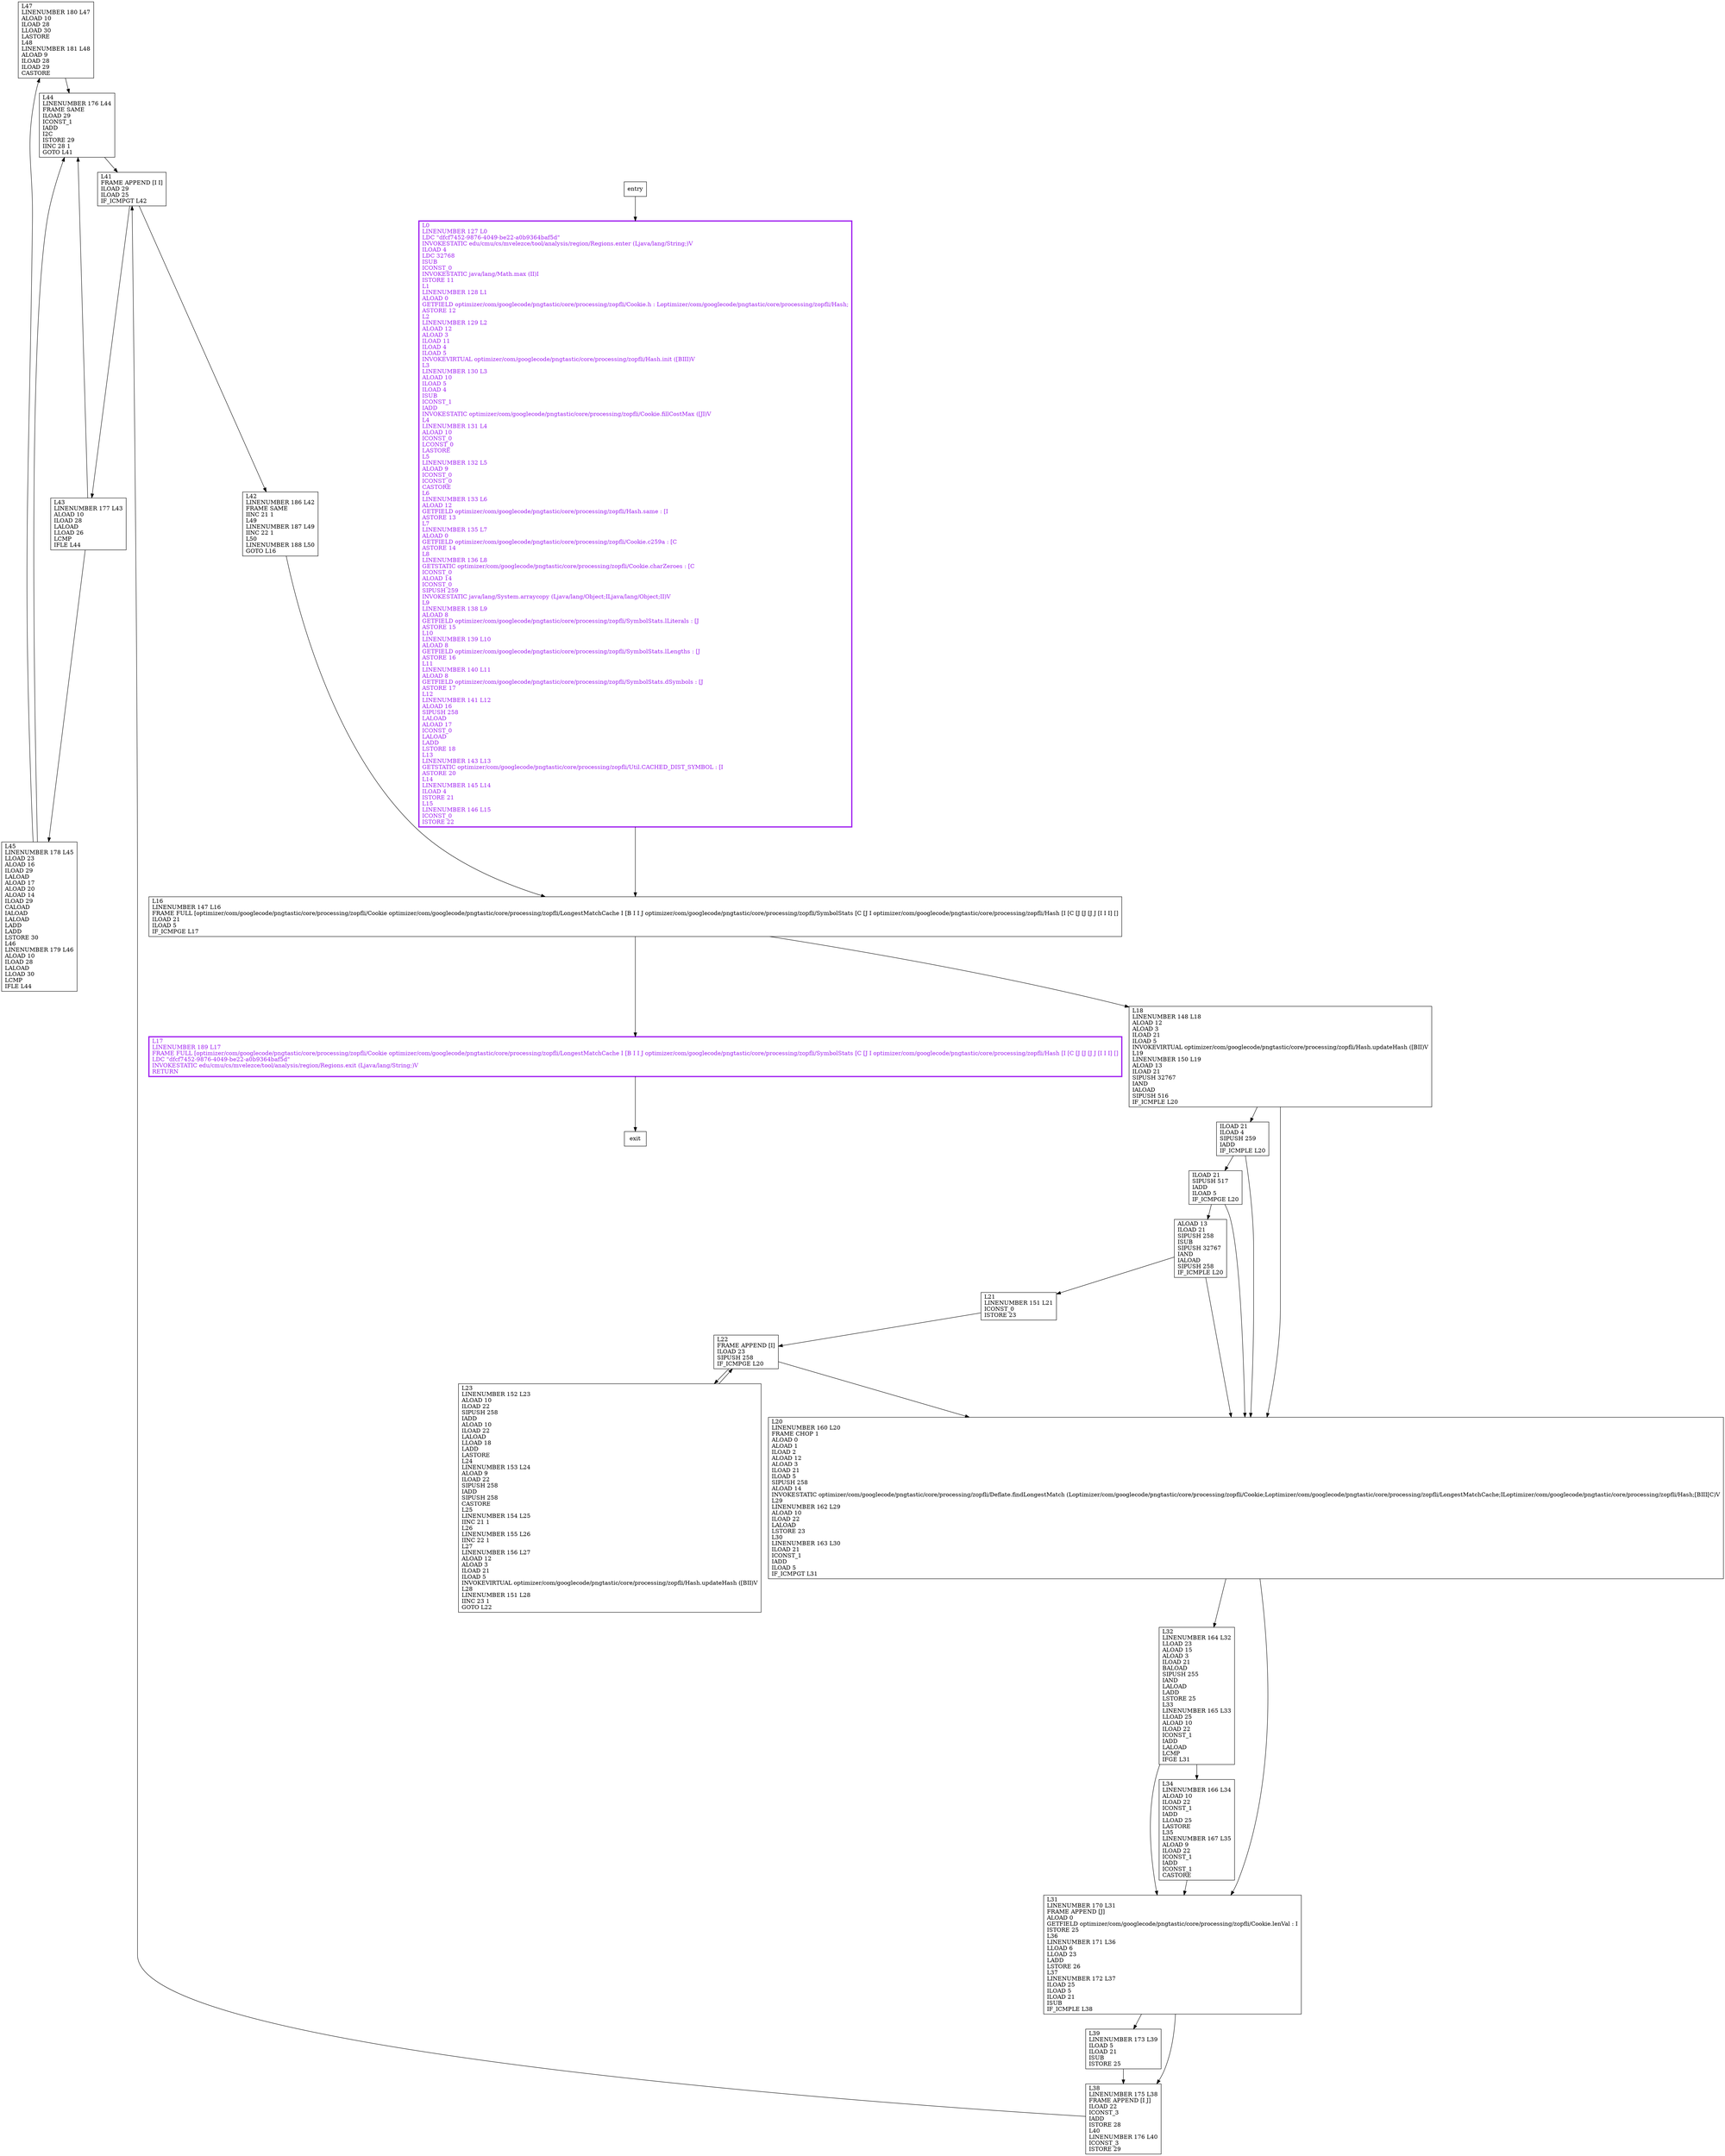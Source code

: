 digraph bestLengths {
node [shape=record];
1650813924 [label="L47\lLINENUMBER 180 L47\lALOAD 10\lILOAD 28\lLLOAD 30\lLASTORE\lL48\lLINENUMBER 181 L48\lALOAD 9\lILOAD 28\lILOAD 29\lCASTORE\l"];
596470015 [label="L32\lLINENUMBER 164 L32\lLLOAD 23\lALOAD 15\lALOAD 3\lILOAD 21\lBALOAD\lSIPUSH 255\lIAND\lLALOAD\lLADD\lLSTORE 25\lL33\lLINENUMBER 165 L33\lLLOAD 25\lALOAD 10\lILOAD 22\lICONST_1\lIADD\lLALOAD\lLCMP\lIFGE L31\l"];
127791068 [label="L23\lLINENUMBER 152 L23\lALOAD 10\lILOAD 22\lSIPUSH 258\lIADD\lALOAD 10\lILOAD 22\lLALOAD\lLLOAD 18\lLADD\lLASTORE\lL24\lLINENUMBER 153 L24\lALOAD 9\lILOAD 22\lSIPUSH 258\lIADD\lSIPUSH 258\lCASTORE\lL25\lLINENUMBER 154 L25\lIINC 21 1\lL26\lLINENUMBER 155 L26\lIINC 22 1\lL27\lLINENUMBER 156 L27\lALOAD 12\lALOAD 3\lILOAD 21\lILOAD 5\lINVOKEVIRTUAL optimizer/com/googlecode/pngtastic/core/processing/zopfli/Hash.updateHash ([BII)V\lL28\lLINENUMBER 151 L28\lIINC 23 1\lGOTO L22\l"];
375466577 [label="ILOAD 21\lSIPUSH 517\lIADD\lILOAD 5\lIF_ICMPGE L20\l"];
1408482749 [label="L16\lLINENUMBER 147 L16\lFRAME FULL [optimizer/com/googlecode/pngtastic/core/processing/zopfli/Cookie optimizer/com/googlecode/pngtastic/core/processing/zopfli/LongestMatchCache I [B I I J optimizer/com/googlecode/pngtastic/core/processing/zopfli/SymbolStats [C [J I optimizer/com/googlecode/pngtastic/core/processing/zopfli/Hash [I [C [J [J [J J [I I I] []\lILOAD 21\lILOAD 5\lIF_ICMPGE L17\l"];
405896924 [label="L22\lFRAME APPEND [I]\lILOAD 23\lSIPUSH 258\lIF_ICMPGE L20\l"];
746074699 [label="L21\lLINENUMBER 151 L21\lICONST_0\lISTORE 23\l"];
1309335839 [label="L31\lLINENUMBER 170 L31\lFRAME APPEND [J]\lALOAD 0\lGETFIELD optimizer/com/googlecode/pngtastic/core/processing/zopfli/Cookie.lenVal : I\lISTORE 25\lL36\lLINENUMBER 171 L36\lLLOAD 6\lLLOAD 23\lLADD\lLSTORE 26\lL37\lLINENUMBER 172 L37\lILOAD 25\lILOAD 5\lILOAD 21\lISUB\lIF_ICMPLE L38\l"];
36657658 [label="L20\lLINENUMBER 160 L20\lFRAME CHOP 1\lALOAD 0\lALOAD 1\lILOAD 2\lALOAD 12\lALOAD 3\lILOAD 21\lILOAD 5\lSIPUSH 258\lALOAD 14\lINVOKESTATIC optimizer/com/googlecode/pngtastic/core/processing/zopfli/Deflate.findLongestMatch (Loptimizer/com/googlecode/pngtastic/core/processing/zopfli/Cookie;Loptimizer/com/googlecode/pngtastic/core/processing/zopfli/LongestMatchCache;ILoptimizer/com/googlecode/pngtastic/core/processing/zopfli/Hash;[BIII[C)V\lL29\lLINENUMBER 162 L29\lALOAD 10\lILOAD 22\lLALOAD\lLSTORE 23\lL30\lLINENUMBER 163 L30\lILOAD 21\lICONST_1\lIADD\lILOAD 5\lIF_ICMPGT L31\l"];
1991278377 [label="L43\lLINENUMBER 177 L43\lALOAD 10\lILOAD 28\lLALOAD\lLLOAD 26\lLCMP\lIFLE L44\l"];
1481818223 [label="L38\lLINENUMBER 175 L38\lFRAME APPEND [I J]\lILOAD 22\lICONST_3\lIADD\lISTORE 28\lL40\lLINENUMBER 176 L40\lICONST_3\lISTORE 29\l"];
400103862 [label="L41\lFRAME APPEND [I I]\lILOAD 29\lILOAD 25\lIF_ICMPGT L42\l"];
2059572982 [label="L17\lLINENUMBER 189 L17\lFRAME FULL [optimizer/com/googlecode/pngtastic/core/processing/zopfli/Cookie optimizer/com/googlecode/pngtastic/core/processing/zopfli/LongestMatchCache I [B I I J optimizer/com/googlecode/pngtastic/core/processing/zopfli/SymbolStats [C [J I optimizer/com/googlecode/pngtastic/core/processing/zopfli/Hash [I [C [J [J [J J [I I I] []\lLDC \"dfcf7452-9876-4049-be22-a0b9364baf5d\"\lINVOKESTATIC edu/cmu/cs/mvelezce/tool/analysis/region/Regions.exit (Ljava/lang/String;)V\lRETURN\l"];
2144838275 [label="L18\lLINENUMBER 148 L18\lALOAD 12\lALOAD 3\lILOAD 21\lILOAD 5\lINVOKEVIRTUAL optimizer/com/googlecode/pngtastic/core/processing/zopfli/Hash.updateHash ([BII)V\lL19\lLINENUMBER 150 L19\lALOAD 13\lILOAD 21\lSIPUSH 32767\lIAND\lIALOAD\lSIPUSH 516\lIF_ICMPLE L20\l"];
951031848 [label="L44\lLINENUMBER 176 L44\lFRAME SAME\lILOAD 29\lICONST_1\lIADD\lI2C\lISTORE 29\lIINC 28 1\lGOTO L41\l"];
164332069 [label="L42\lLINENUMBER 186 L42\lFRAME SAME\lIINC 21 1\lL49\lLINENUMBER 187 L49\lIINC 22 1\lL50\lLINENUMBER 188 L50\lGOTO L16\l"];
2029680286 [label="ILOAD 21\lILOAD 4\lSIPUSH 259\lIADD\lIF_ICMPLE L20\l"];
1267105885 [label="L34\lLINENUMBER 166 L34\lALOAD 10\lILOAD 22\lICONST_1\lIADD\lLLOAD 25\lLASTORE\lL35\lLINENUMBER 167 L35\lALOAD 9\lILOAD 22\lICONST_1\lIADD\lICONST_1\lCASTORE\l"];
787122337 [label="L0\lLINENUMBER 127 L0\lLDC \"dfcf7452-9876-4049-be22-a0b9364baf5d\"\lINVOKESTATIC edu/cmu/cs/mvelezce/tool/analysis/region/Regions.enter (Ljava/lang/String;)V\lILOAD 4\lLDC 32768\lISUB\lICONST_0\lINVOKESTATIC java/lang/Math.max (II)I\lISTORE 11\lL1\lLINENUMBER 128 L1\lALOAD 0\lGETFIELD optimizer/com/googlecode/pngtastic/core/processing/zopfli/Cookie.h : Loptimizer/com/googlecode/pngtastic/core/processing/zopfli/Hash;\lASTORE 12\lL2\lLINENUMBER 129 L2\lALOAD 12\lALOAD 3\lILOAD 11\lILOAD 4\lILOAD 5\lINVOKEVIRTUAL optimizer/com/googlecode/pngtastic/core/processing/zopfli/Hash.init ([BIII)V\lL3\lLINENUMBER 130 L3\lALOAD 10\lILOAD 5\lILOAD 4\lISUB\lICONST_1\lIADD\lINVOKESTATIC optimizer/com/googlecode/pngtastic/core/processing/zopfli/Cookie.fillCostMax ([JI)V\lL4\lLINENUMBER 131 L4\lALOAD 10\lICONST_0\lLCONST_0\lLASTORE\lL5\lLINENUMBER 132 L5\lALOAD 9\lICONST_0\lICONST_0\lCASTORE\lL6\lLINENUMBER 133 L6\lALOAD 12\lGETFIELD optimizer/com/googlecode/pngtastic/core/processing/zopfli/Hash.same : [I\lASTORE 13\lL7\lLINENUMBER 135 L7\lALOAD 0\lGETFIELD optimizer/com/googlecode/pngtastic/core/processing/zopfli/Cookie.c259a : [C\lASTORE 14\lL8\lLINENUMBER 136 L8\lGETSTATIC optimizer/com/googlecode/pngtastic/core/processing/zopfli/Cookie.charZeroes : [C\lICONST_0\lALOAD 14\lICONST_0\lSIPUSH 259\lINVOKESTATIC java/lang/System.arraycopy (Ljava/lang/Object;ILjava/lang/Object;II)V\lL9\lLINENUMBER 138 L9\lALOAD 8\lGETFIELD optimizer/com/googlecode/pngtastic/core/processing/zopfli/SymbolStats.lLiterals : [J\lASTORE 15\lL10\lLINENUMBER 139 L10\lALOAD 8\lGETFIELD optimizer/com/googlecode/pngtastic/core/processing/zopfli/SymbolStats.lLengths : [J\lASTORE 16\lL11\lLINENUMBER 140 L11\lALOAD 8\lGETFIELD optimizer/com/googlecode/pngtastic/core/processing/zopfli/SymbolStats.dSymbols : [J\lASTORE 17\lL12\lLINENUMBER 141 L12\lALOAD 16\lSIPUSH 258\lLALOAD\lALOAD 17\lICONST_0\lLALOAD\lLADD\lLSTORE 18\lL13\lLINENUMBER 143 L13\lGETSTATIC optimizer/com/googlecode/pngtastic/core/processing/zopfli/Util.CACHED_DIST_SYMBOL : [I\lASTORE 20\lL14\lLINENUMBER 145 L14\lILOAD 4\lISTORE 21\lL15\lLINENUMBER 146 L15\lICONST_0\lISTORE 22\l"];
929697158 [label="L45\lLINENUMBER 178 L45\lLLOAD 23\lALOAD 16\lILOAD 29\lLALOAD\lALOAD 17\lALOAD 20\lALOAD 14\lILOAD 29\lCALOAD\lIALOAD\lLALOAD\lLADD\lLADD\lLSTORE 30\lL46\lLINENUMBER 179 L46\lALOAD 10\lILOAD 28\lLALOAD\lLLOAD 30\lLCMP\lIFLE L44\l"];
1095352419 [label="L39\lLINENUMBER 173 L39\lILOAD 5\lILOAD 21\lISUB\lISTORE 25\l"];
1423983012 [label="ALOAD 13\lILOAD 21\lSIPUSH 258\lISUB\lSIPUSH 32767\lIAND\lIALOAD\lSIPUSH 258\lIF_ICMPLE L20\l"];
entry;
exit;
1650813924 -> 951031848;
596470015 -> 1267105885;
596470015 -> 1309335839;
375466577 -> 36657658;
375466577 -> 1423983012;
1408482749 -> 2059572982;
1408482749 -> 2144838275;
1309335839 -> 1481818223;
1309335839 -> 1095352419;
1991278377 -> 951031848;
1991278377 -> 929697158;
400103862 -> 1991278377;
400103862 -> 164332069;
2059572982 -> exit;
164332069 -> 1408482749;
1267105885 -> 1309335839;
787122337 -> 1408482749;
929697158 -> 1650813924;
929697158 -> 951031848;
127791068 -> 405896924;
405896924 -> 36657658;
405896924 -> 127791068;
746074699 -> 405896924;
entry -> 787122337;
36657658 -> 596470015;
36657658 -> 1309335839;
1481818223 -> 400103862;
2144838275 -> 36657658;
2144838275 -> 2029680286;
951031848 -> 400103862;
2029680286 -> 36657658;
2029680286 -> 375466577;
1095352419 -> 1481818223;
1423983012 -> 36657658;
1423983012 -> 746074699;
2059572982[fontcolor="purple", penwidth=3, color="purple"];
787122337[fontcolor="purple", penwidth=3, color="purple"];
}
